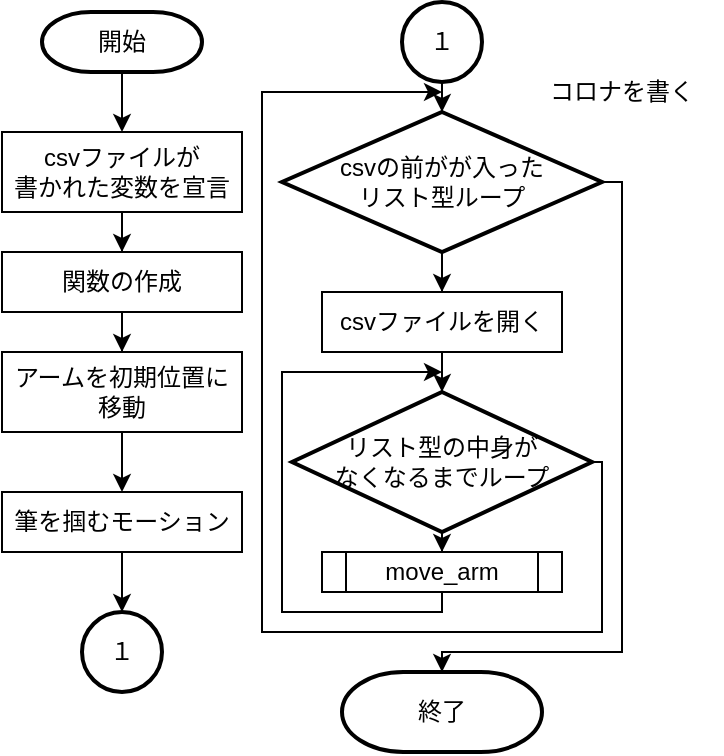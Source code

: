 <mxfile version="13.9.7" type="github">
  <diagram id="C5RBs43oDa-KdzZeNtuy" name="Page-1">
    <mxGraphModel dx="503" dy="541" grid="1" gridSize="10" guides="1" tooltips="1" connect="1" arrows="1" fold="1" page="1" pageScale="1" pageWidth="827" pageHeight="1169" math="0" shadow="0">
      <root>
        <mxCell id="WIyWlLk6GJQsqaUBKTNV-0" />
        <mxCell id="WIyWlLk6GJQsqaUBKTNV-1" parent="WIyWlLk6GJQsqaUBKTNV-0" />
        <mxCell id="WosuZmAQL9f_VotN9eAb-9" value="" style="edgeStyle=orthogonalEdgeStyle;rounded=0;orthogonalLoop=1;jettySize=auto;html=1;entryX=0.5;entryY=0;entryDx=0;entryDy=0;" edge="1" parent="WIyWlLk6GJQsqaUBKTNV-1" source="WosuZmAQL9f_VotN9eAb-1" target="WosuZmAQL9f_VotN9eAb-2">
          <mxGeometry relative="1" as="geometry" />
        </mxCell>
        <mxCell id="WosuZmAQL9f_VotN9eAb-1" value="開始" style="strokeWidth=2;html=1;shape=mxgraph.flowchart.terminator;whiteSpace=wrap;" vertex="1" parent="WIyWlLk6GJQsqaUBKTNV-1">
          <mxGeometry x="60" y="70" width="80" height="30" as="geometry" />
        </mxCell>
        <mxCell id="WosuZmAQL9f_VotN9eAb-13" style="edgeStyle=orthogonalEdgeStyle;rounded=0;orthogonalLoop=1;jettySize=auto;html=1;entryX=0.5;entryY=0;entryDx=0;entryDy=0;" edge="1" parent="WIyWlLk6GJQsqaUBKTNV-1" source="WosuZmAQL9f_VotN9eAb-2" target="WosuZmAQL9f_VotN9eAb-3">
          <mxGeometry relative="1" as="geometry" />
        </mxCell>
        <mxCell id="WosuZmAQL9f_VotN9eAb-2" value="csvファイルが&lt;br&gt;書かれた変数を宣言" style="rounded=0;whiteSpace=wrap;html=1;" vertex="1" parent="WIyWlLk6GJQsqaUBKTNV-1">
          <mxGeometry x="40" y="130" width="120" height="40" as="geometry" />
        </mxCell>
        <mxCell id="WosuZmAQL9f_VotN9eAb-14" style="edgeStyle=orthogonalEdgeStyle;rounded=0;orthogonalLoop=1;jettySize=auto;html=1;" edge="1" parent="WIyWlLk6GJQsqaUBKTNV-1" source="WosuZmAQL9f_VotN9eAb-3" target="WosuZmAQL9f_VotN9eAb-4">
          <mxGeometry relative="1" as="geometry" />
        </mxCell>
        <mxCell id="WosuZmAQL9f_VotN9eAb-3" value="関数の作成" style="rounded=0;whiteSpace=wrap;html=1;" vertex="1" parent="WIyWlLk6GJQsqaUBKTNV-1">
          <mxGeometry x="40" y="190" width="120" height="30" as="geometry" />
        </mxCell>
        <mxCell id="WosuZmAQL9f_VotN9eAb-15" style="edgeStyle=orthogonalEdgeStyle;rounded=0;orthogonalLoop=1;jettySize=auto;html=1;" edge="1" parent="WIyWlLk6GJQsqaUBKTNV-1" source="WosuZmAQL9f_VotN9eAb-4" target="WosuZmAQL9f_VotN9eAb-5">
          <mxGeometry relative="1" as="geometry" />
        </mxCell>
        <mxCell id="WosuZmAQL9f_VotN9eAb-4" value="アームを初期位置に移動" style="rounded=0;whiteSpace=wrap;html=1;" vertex="1" parent="WIyWlLk6GJQsqaUBKTNV-1">
          <mxGeometry x="40" y="240" width="120" height="40" as="geometry" />
        </mxCell>
        <mxCell id="WosuZmAQL9f_VotN9eAb-16" style="edgeStyle=orthogonalEdgeStyle;rounded=0;orthogonalLoop=1;jettySize=auto;html=1;entryX=0.5;entryY=0;entryDx=0;entryDy=0;entryPerimeter=0;" edge="1" parent="WIyWlLk6GJQsqaUBKTNV-1" source="WosuZmAQL9f_VotN9eAb-5" target="WosuZmAQL9f_VotN9eAb-7">
          <mxGeometry relative="1" as="geometry" />
        </mxCell>
        <mxCell id="WosuZmAQL9f_VotN9eAb-5" value="筆を掴むモーション" style="rounded=0;whiteSpace=wrap;html=1;" vertex="1" parent="WIyWlLk6GJQsqaUBKTNV-1">
          <mxGeometry x="40" y="310" width="120" height="30" as="geometry" />
        </mxCell>
        <mxCell id="WosuZmAQL9f_VotN9eAb-7" value="１" style="strokeWidth=2;html=1;shape=mxgraph.flowchart.start_2;whiteSpace=wrap;" vertex="1" parent="WIyWlLk6GJQsqaUBKTNV-1">
          <mxGeometry x="80" y="370" width="40" height="40" as="geometry" />
        </mxCell>
        <mxCell id="WosuZmAQL9f_VotN9eAb-24" style="edgeStyle=orthogonalEdgeStyle;rounded=0;orthogonalLoop=1;jettySize=auto;html=1;entryX=0.5;entryY=0;entryDx=0;entryDy=0;entryPerimeter=0;" edge="1" parent="WIyWlLk6GJQsqaUBKTNV-1" source="WosuZmAQL9f_VotN9eAb-8" target="WosuZmAQL9f_VotN9eAb-17">
          <mxGeometry relative="1" as="geometry" />
        </mxCell>
        <mxCell id="WosuZmAQL9f_VotN9eAb-8" value="１" style="strokeWidth=2;html=1;shape=mxgraph.flowchart.start_2;whiteSpace=wrap;" vertex="1" parent="WIyWlLk6GJQsqaUBKTNV-1">
          <mxGeometry x="240" y="65" width="40" height="40" as="geometry" />
        </mxCell>
        <mxCell id="WosuZmAQL9f_VotN9eAb-25" style="edgeStyle=orthogonalEdgeStyle;rounded=0;orthogonalLoop=1;jettySize=auto;html=1;entryX=0.5;entryY=0;entryDx=0;entryDy=0;" edge="1" parent="WIyWlLk6GJQsqaUBKTNV-1" source="WosuZmAQL9f_VotN9eAb-17" target="WosuZmAQL9f_VotN9eAb-18">
          <mxGeometry relative="1" as="geometry" />
        </mxCell>
        <mxCell id="WosuZmAQL9f_VotN9eAb-31" style="edgeStyle=orthogonalEdgeStyle;rounded=0;orthogonalLoop=1;jettySize=auto;html=1;entryX=0.5;entryY=0;entryDx=0;entryDy=0;entryPerimeter=0;" edge="1" parent="WIyWlLk6GJQsqaUBKTNV-1" source="WosuZmAQL9f_VotN9eAb-17">
          <mxGeometry relative="1" as="geometry">
            <mxPoint x="260" y="400" as="targetPoint" />
            <Array as="points">
              <mxPoint x="350" y="155" />
              <mxPoint x="350" y="390" />
              <mxPoint x="260" y="390" />
            </Array>
          </mxGeometry>
        </mxCell>
        <mxCell id="WosuZmAQL9f_VotN9eAb-17" value="csvの前がが入った&lt;br&gt;リスト型ループ" style="strokeWidth=2;html=1;shape=mxgraph.flowchart.decision;whiteSpace=wrap;" vertex="1" parent="WIyWlLk6GJQsqaUBKTNV-1">
          <mxGeometry x="180" y="120" width="160" height="70" as="geometry" />
        </mxCell>
        <mxCell id="WosuZmAQL9f_VotN9eAb-26" style="edgeStyle=orthogonalEdgeStyle;rounded=0;orthogonalLoop=1;jettySize=auto;html=1;" edge="1" parent="WIyWlLk6GJQsqaUBKTNV-1" source="WosuZmAQL9f_VotN9eAb-18" target="WosuZmAQL9f_VotN9eAb-19">
          <mxGeometry relative="1" as="geometry" />
        </mxCell>
        <mxCell id="WosuZmAQL9f_VotN9eAb-18" value="csvファイルを開く" style="rounded=0;whiteSpace=wrap;html=1;" vertex="1" parent="WIyWlLk6GJQsqaUBKTNV-1">
          <mxGeometry x="200" y="210" width="120" height="30" as="geometry" />
        </mxCell>
        <mxCell id="WosuZmAQL9f_VotN9eAb-27" style="edgeStyle=orthogonalEdgeStyle;rounded=0;orthogonalLoop=1;jettySize=auto;html=1;" edge="1" parent="WIyWlLk6GJQsqaUBKTNV-1" source="WosuZmAQL9f_VotN9eAb-19" target="WosuZmAQL9f_VotN9eAb-21">
          <mxGeometry relative="1" as="geometry" />
        </mxCell>
        <mxCell id="WosuZmAQL9f_VotN9eAb-30" style="edgeStyle=orthogonalEdgeStyle;rounded=0;orthogonalLoop=1;jettySize=auto;html=1;" edge="1" parent="WIyWlLk6GJQsqaUBKTNV-1" source="WosuZmAQL9f_VotN9eAb-19">
          <mxGeometry relative="1" as="geometry">
            <mxPoint x="260" y="110" as="targetPoint" />
            <Array as="points">
              <mxPoint x="340" y="295" />
              <mxPoint x="340" y="380" />
              <mxPoint x="170" y="380" />
              <mxPoint x="170" y="110" />
            </Array>
          </mxGeometry>
        </mxCell>
        <mxCell id="WosuZmAQL9f_VotN9eAb-19" value="リスト型の中身が&lt;br&gt;なくなるまでループ" style="strokeWidth=2;html=1;shape=mxgraph.flowchart.decision;whiteSpace=wrap;" vertex="1" parent="WIyWlLk6GJQsqaUBKTNV-1">
          <mxGeometry x="185" y="260" width="150" height="70" as="geometry" />
        </mxCell>
        <mxCell id="WosuZmAQL9f_VotN9eAb-29" style="edgeStyle=orthogonalEdgeStyle;rounded=0;orthogonalLoop=1;jettySize=auto;html=1;" edge="1" parent="WIyWlLk6GJQsqaUBKTNV-1" source="WosuZmAQL9f_VotN9eAb-21">
          <mxGeometry relative="1" as="geometry">
            <mxPoint x="260" y="250" as="targetPoint" />
            <Array as="points">
              <mxPoint x="260" y="370" />
              <mxPoint x="180" y="370" />
              <mxPoint x="180" y="250" />
            </Array>
          </mxGeometry>
        </mxCell>
        <mxCell id="WosuZmAQL9f_VotN9eAb-21" value="move_arm" style="shape=process;whiteSpace=wrap;html=1;backgroundOutline=1;" vertex="1" parent="WIyWlLk6GJQsqaUBKTNV-1">
          <mxGeometry x="200" y="340" width="120" height="20" as="geometry" />
        </mxCell>
        <mxCell id="WosuZmAQL9f_VotN9eAb-44" value="終了" style="strokeWidth=2;html=1;shape=mxgraph.flowchart.terminator;whiteSpace=wrap;" vertex="1" parent="WIyWlLk6GJQsqaUBKTNV-1">
          <mxGeometry x="210" y="400" width="100" height="40" as="geometry" />
        </mxCell>
        <mxCell id="WosuZmAQL9f_VotN9eAb-45" value="コロナを書く" style="text;html=1;strokeColor=none;fillColor=none;align=center;verticalAlign=middle;whiteSpace=wrap;rounded=0;" vertex="1" parent="WIyWlLk6GJQsqaUBKTNV-1">
          <mxGeometry x="300" y="100" width="100" height="20" as="geometry" />
        </mxCell>
      </root>
    </mxGraphModel>
  </diagram>
</mxfile>
